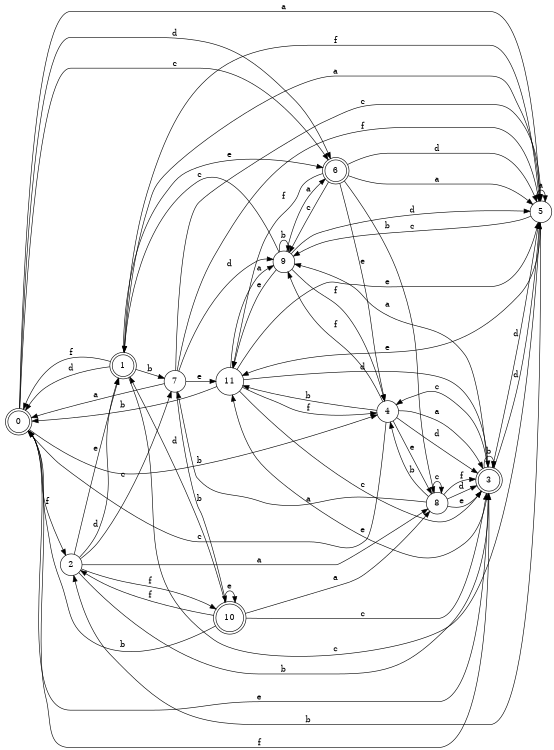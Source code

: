 digraph n10_9 {
__start0 [label="" shape="none"];

rankdir=LR;
size="8,5";

s0 [style="rounded,filled", color="black", fillcolor="white" shape="doublecircle", label="0"];
s1 [style="rounded,filled", color="black", fillcolor="white" shape="doublecircle", label="1"];
s2 [style="filled", color="black", fillcolor="white" shape="circle", label="2"];
s3 [style="rounded,filled", color="black", fillcolor="white" shape="doublecircle", label="3"];
s4 [style="filled", color="black", fillcolor="white" shape="circle", label="4"];
s5 [style="filled", color="black", fillcolor="white" shape="circle", label="5"];
s6 [style="rounded,filled", color="black", fillcolor="white" shape="doublecircle", label="6"];
s7 [style="filled", color="black", fillcolor="white" shape="circle", label="7"];
s8 [style="filled", color="black", fillcolor="white" shape="circle", label="8"];
s9 [style="filled", color="black", fillcolor="white" shape="circle", label="9"];
s10 [style="rounded,filled", color="black", fillcolor="white" shape="doublecircle", label="10"];
s11 [style="filled", color="black", fillcolor="white" shape="circle", label="11"];
s0 -> s5 [label="a"];
s0 -> s4 [label="b"];
s0 -> s6 [label="c"];
s0 -> s6 [label="d"];
s0 -> s3 [label="e"];
s0 -> s2 [label="f"];
s1 -> s5 [label="a"];
s1 -> s7 [label="b"];
s1 -> s5 [label="c"];
s1 -> s0 [label="d"];
s1 -> s6 [label="e"];
s1 -> s0 [label="f"];
s2 -> s8 [label="a"];
s2 -> s3 [label="b"];
s2 -> s7 [label="c"];
s2 -> s1 [label="d"];
s2 -> s1 [label="e"];
s2 -> s10 [label="f"];
s3 -> s9 [label="a"];
s3 -> s3 [label="b"];
s3 -> s4 [label="c"];
s3 -> s5 [label="d"];
s3 -> s11 [label="e"];
s3 -> s0 [label="f"];
s4 -> s3 [label="a"];
s4 -> s11 [label="b"];
s4 -> s0 [label="c"];
s4 -> s3 [label="d"];
s4 -> s8 [label="e"];
s4 -> s9 [label="f"];
s5 -> s5 [label="a"];
s5 -> s2 [label="b"];
s5 -> s9 [label="c"];
s5 -> s3 [label="d"];
s5 -> s11 [label="e"];
s5 -> s1 [label="f"];
s6 -> s5 [label="a"];
s6 -> s8 [label="b"];
s6 -> s9 [label="c"];
s6 -> s5 [label="d"];
s6 -> s4 [label="e"];
s6 -> s11 [label="f"];
s7 -> s0 [label="a"];
s7 -> s10 [label="b"];
s7 -> s5 [label="c"];
s7 -> s9 [label="d"];
s7 -> s11 [label="e"];
s7 -> s5 [label="f"];
s8 -> s7 [label="a"];
s8 -> s4 [label="b"];
s8 -> s8 [label="c"];
s8 -> s3 [label="d"];
s8 -> s3 [label="e"];
s8 -> s3 [label="f"];
s9 -> s6 [label="a"];
s9 -> s9 [label="b"];
s9 -> s1 [label="c"];
s9 -> s5 [label="d"];
s9 -> s11 [label="e"];
s9 -> s4 [label="f"];
s10 -> s8 [label="a"];
s10 -> s0 [label="b"];
s10 -> s3 [label="c"];
s10 -> s1 [label="d"];
s10 -> s10 [label="e"];
s10 -> s2 [label="f"];
s11 -> s9 [label="a"];
s11 -> s0 [label="b"];
s11 -> s3 [label="c"];
s11 -> s3 [label="d"];
s11 -> s5 [label="e"];
s11 -> s4 [label="f"];

}